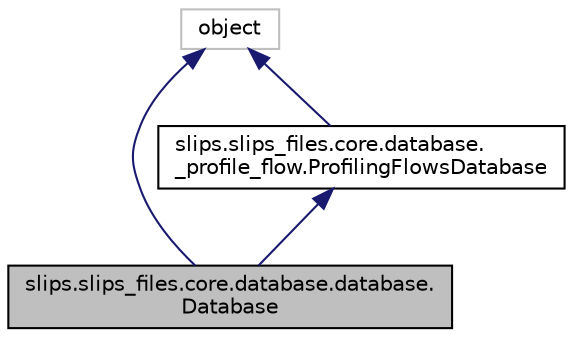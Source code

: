 digraph "slips.slips_files.core.database.database.Database"
{
 // LATEX_PDF_SIZE
  bgcolor="transparent";
  edge [fontname="Helvetica",fontsize="10",labelfontname="Helvetica",labelfontsize="10"];
  node [fontname="Helvetica",fontsize="10",shape=record];
  Node1 [label="slips.slips_files.core.database.database.\lDatabase",height=0.2,width=0.4,color="black", fillcolor="grey75", style="filled", fontcolor="black",tooltip=" "];
  Node2 -> Node1 [dir="back",color="midnightblue",fontsize="10",style="solid",fontname="Helvetica"];
  Node2 [label="slips.slips_files.core.database.\l_profile_flow.ProfilingFlowsDatabase",height=0.2,width=0.4,color="black",URL="$d9/d7c/classslips_1_1slips__files_1_1core_1_1database_1_1__profile__flow_1_1_profiling_flows_database.html",tooltip=" "];
  Node3 -> Node2 [dir="back",color="midnightblue",fontsize="10",style="solid",fontname="Helvetica"];
  Node3 [label="object",height=0.2,width=0.4,color="grey75",tooltip=" "];
  Node3 -> Node1 [dir="back",color="midnightblue",fontsize="10",style="solid",fontname="Helvetica"];
}
